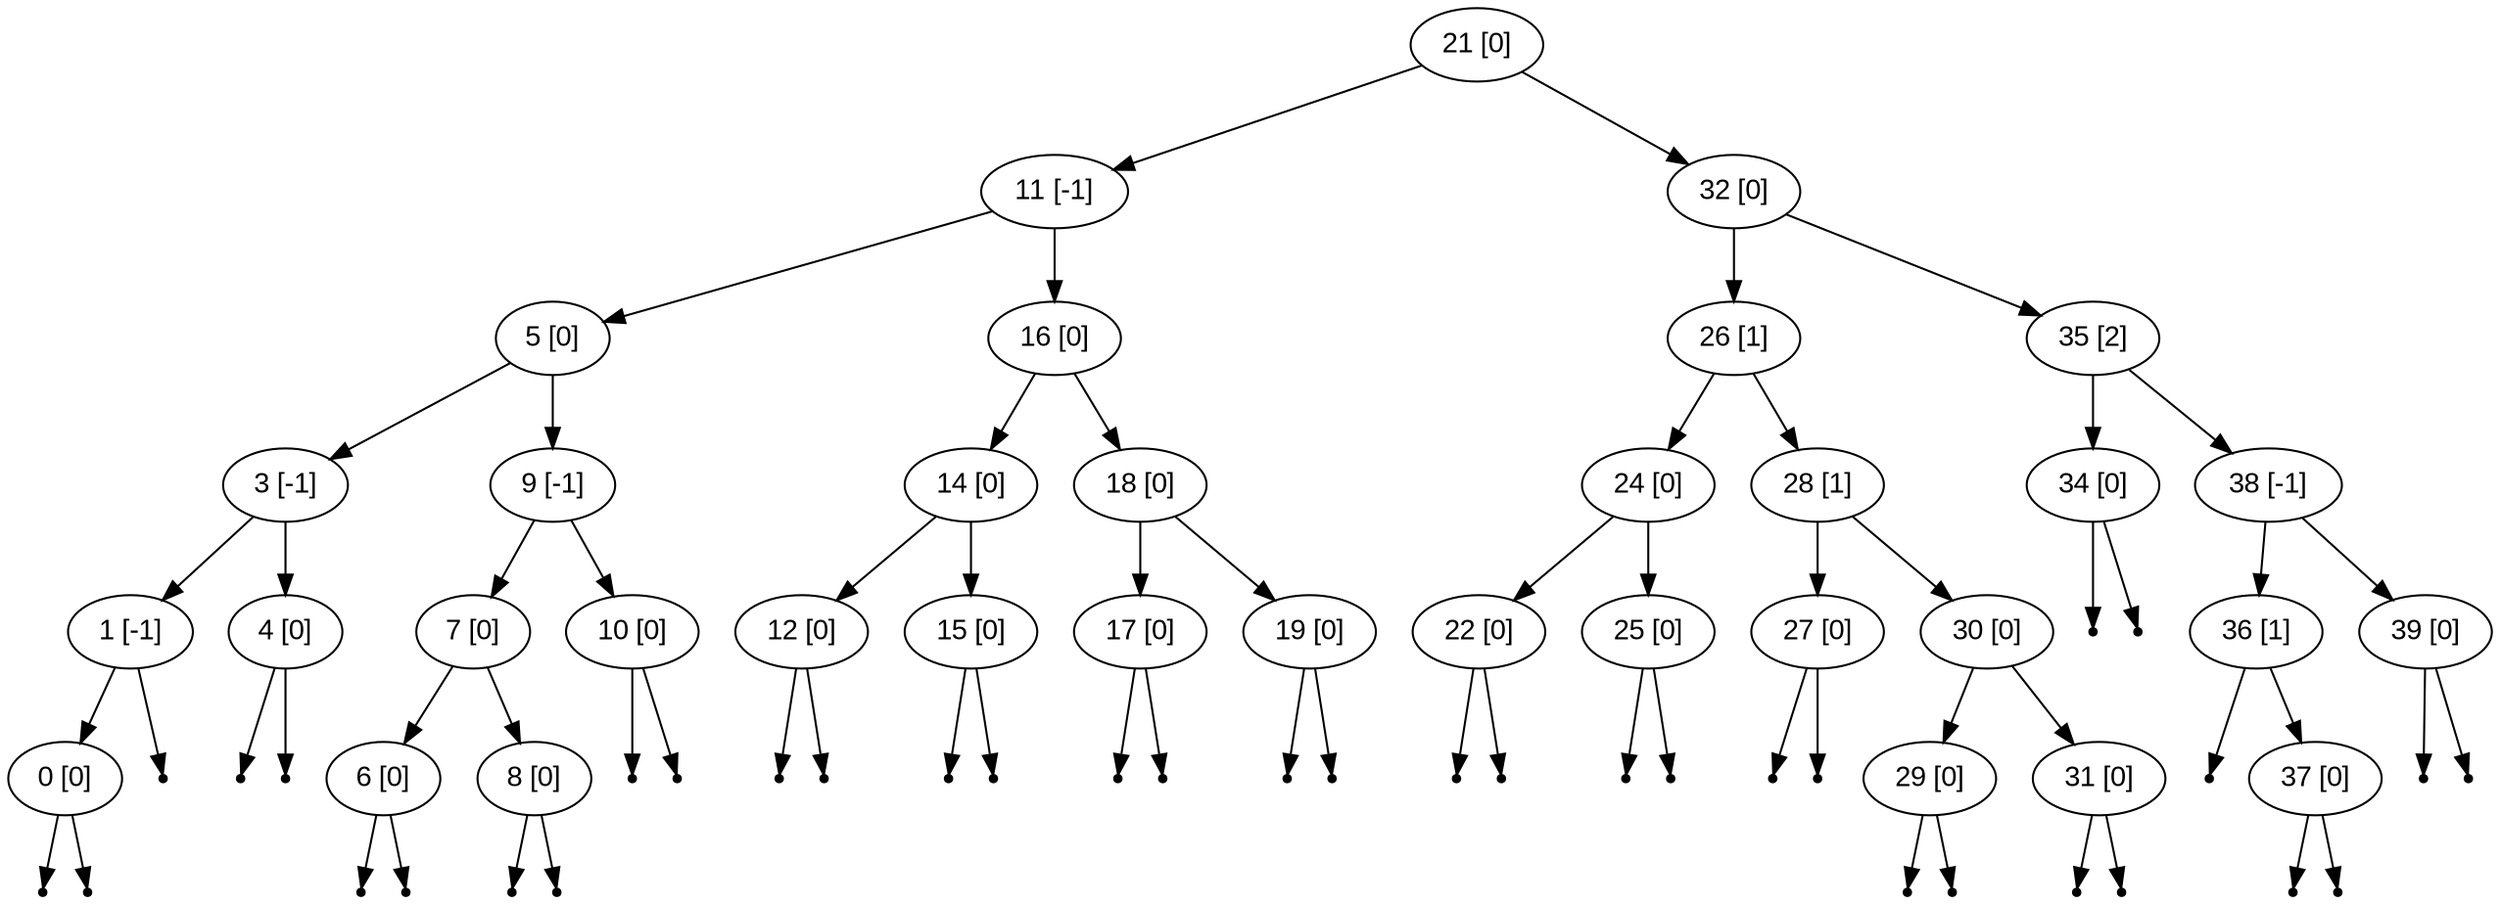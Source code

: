 digraph BST {
    node [fontname="Arial"];
    "21 [0]" -> "11 [-1]";
    "21 [0]" -> "32 [0]";
    "11 [-1]" -> "5 [0]";
    "11 [-1]" -> "16 [0]";
    "5 [0]" -> "3 [-1]";
    "5 [0]" -> "9 [-1]";
    "3 [-1]" -> "1 [-1]";
    "3 [-1]" -> "4 [0]";
    "1 [-1]" -> "0 [0]";
    null232 [shape=point];
    "1 [-1]" -> "null232"
    null233 [shape=point];
    "0 [0]" -> "null233"
    null234 [shape=point];
    "0 [0]" -> "null234"
    null235 [shape=point];
    "4 [0]" -> "null235"
    null236 [shape=point];
    "4 [0]" -> "null236"
    "9 [-1]" -> "7 [0]";
    "9 [-1]" -> "10 [0]";
    "7 [0]" -> "6 [0]";
    "7 [0]" -> "8 [0]";
    null237 [shape=point];
    "6 [0]" -> "null237"
    null238 [shape=point];
    "6 [0]" -> "null238"
    null239 [shape=point];
    "8 [0]" -> "null239"
    null240 [shape=point];
    "8 [0]" -> "null240"
    null241 [shape=point];
    "10 [0]" -> "null241"
    null242 [shape=point];
    "10 [0]" -> "null242"
    "16 [0]" -> "14 [0]";
    "16 [0]" -> "18 [0]";
    "14 [0]" -> "12 [0]";
    "14 [0]" -> "15 [0]";
    null243 [shape=point];
    "12 [0]" -> "null243"
    null244 [shape=point];
    "12 [0]" -> "null244"
    null245 [shape=point];
    "15 [0]" -> "null245"
    null246 [shape=point];
    "15 [0]" -> "null246"
    "18 [0]" -> "17 [0]";
    "18 [0]" -> "19 [0]";
    null247 [shape=point];
    "17 [0]" -> "null247"
    null248 [shape=point];
    "17 [0]" -> "null248"
    null249 [shape=point];
    "19 [0]" -> "null249"
    null250 [shape=point];
    "19 [0]" -> "null250"
    "32 [0]" -> "26 [1]";
    "32 [0]" -> "35 [2]";
    "26 [1]" -> "24 [0]";
    "26 [1]" -> "28 [1]";
    "24 [0]" -> "22 [0]";
    "24 [0]" -> "25 [0]";
    null251 [shape=point];
    "22 [0]" -> "null251"
    null252 [shape=point];
    "22 [0]" -> "null252"
    null253 [shape=point];
    "25 [0]" -> "null253"
    null254 [shape=point];
    "25 [0]" -> "null254"
    "28 [1]" -> "27 [0]";
    "28 [1]" -> "30 [0]";
    null255 [shape=point];
    "27 [0]" -> "null255"
    null256 [shape=point];
    "27 [0]" -> "null256"
    "30 [0]" -> "29 [0]";
    "30 [0]" -> "31 [0]";
    null257 [shape=point];
    "29 [0]" -> "null257"
    null258 [shape=point];
    "29 [0]" -> "null258"
    null259 [shape=point];
    "31 [0]" -> "null259"
    null260 [shape=point];
    "31 [0]" -> "null260"
    "35 [2]" -> "34 [0]";
    "35 [2]" -> "38 [-1]";
    null261 [shape=point];
    "34 [0]" -> "null261"
    null262 [shape=point];
    "34 [0]" -> "null262"
    "38 [-1]" -> "36 [1]";
    "38 [-1]" -> "39 [0]";
    null263 [shape=point];
    "36 [1]" -> "null263"
    "36 [1]" -> "37 [0]";
    null264 [shape=point];
    "37 [0]" -> "null264"
    null265 [shape=point];
    "37 [0]" -> "null265"
    null266 [shape=point];
    "39 [0]" -> "null266"
    null267 [shape=point];
    "39 [0]" -> "null267"
}
